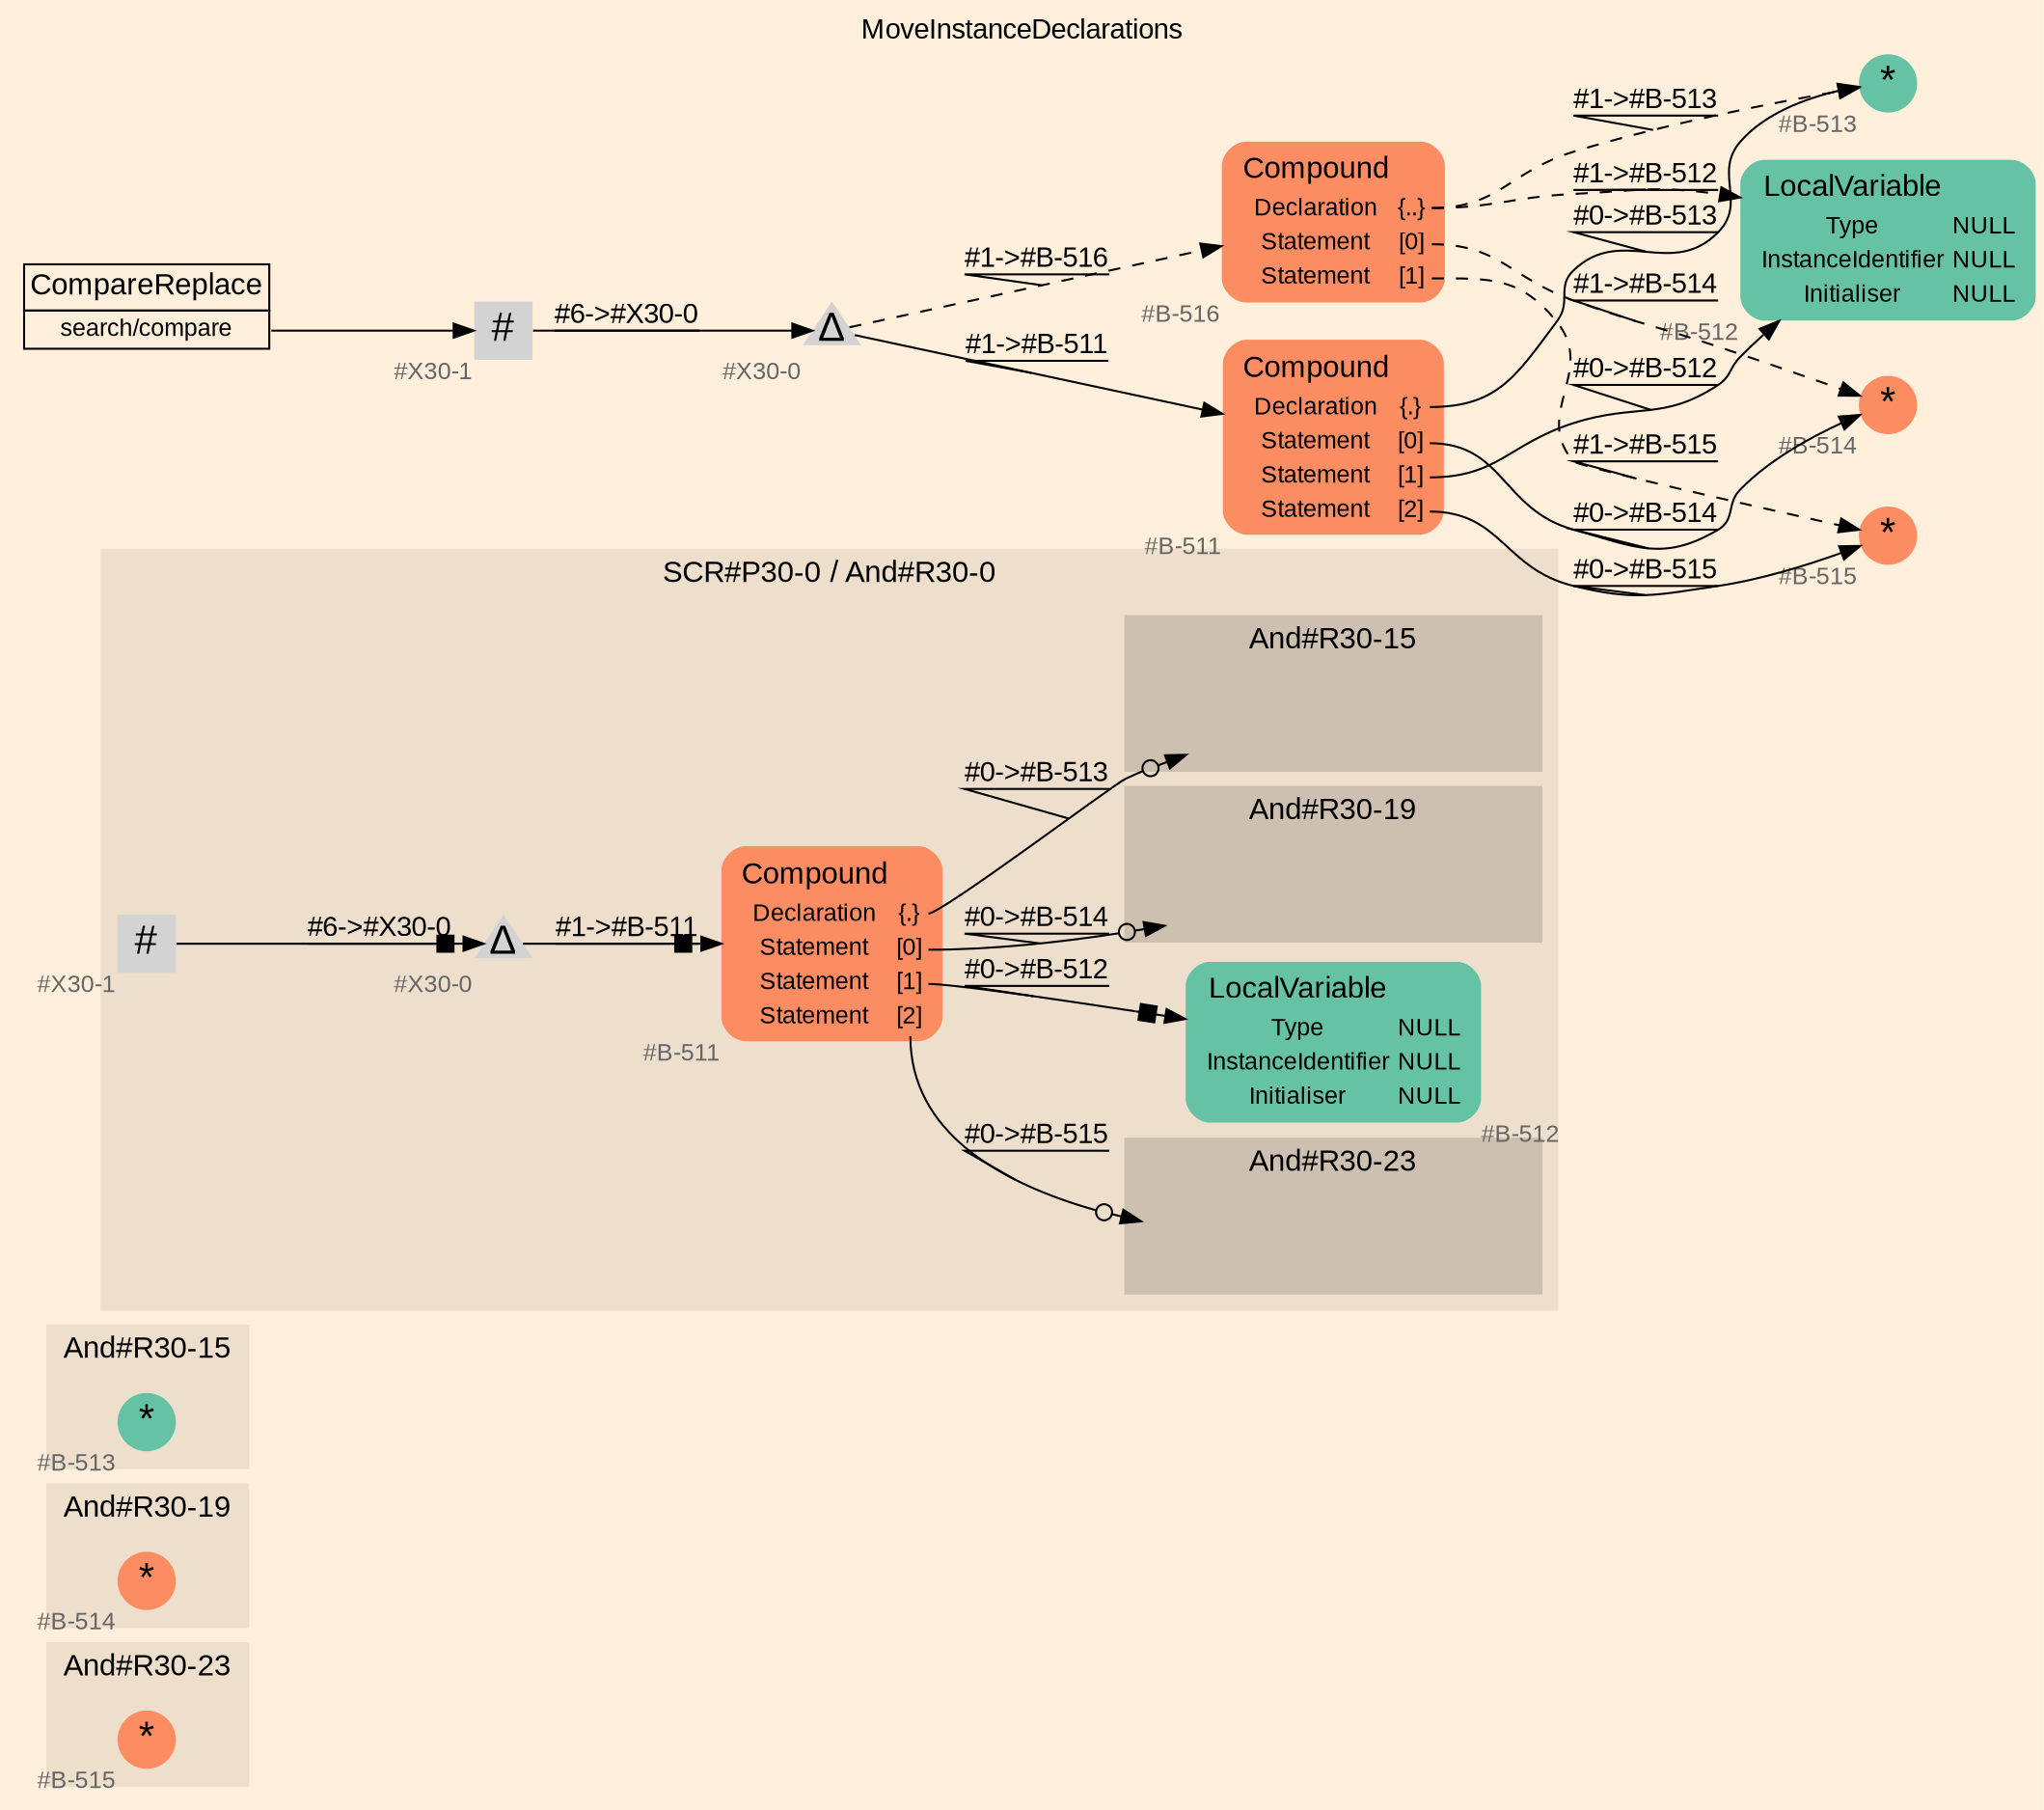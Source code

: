 digraph "MoveInstanceDeclarations" {
label = "MoveInstanceDeclarations"
labelloc = t
graph [
    rankdir = "LR"
    ranksep = 0.3
    bgcolor = antiquewhite1
    color = black
    fontcolor = black
    fontname = "Arial"
];
node [
    fontname = "Arial"
];
edge [
    fontname = "Arial"
];

// -------------------- figure And#R30-23 --------------------
// -------- region And#R30-23 ----------
subgraph "clusterAnd#R30-23" {
    label = "And#R30-23"
    style = "filled"
    color = antiquewhite2
    fontsize = "15"
    // -------- block And#R30-23/#B-515 ----------
    "And#R30-23/#B-515" [
        fillcolor = "/set28/2"
        xlabel = "#B-515"
        fontsize = "12"
        fontcolor = grey40
        shape = "circle"
        label = <<FONT COLOR="black" POINT-SIZE="20">*</FONT>>
        style = "filled"
        penwidth = 0.0
        fixedsize = true
        width = 0.4
        height = 0.4
    ];
    
}


// -------------------- figure And#R30-19 --------------------
// -------- region And#R30-19 ----------
subgraph "clusterAnd#R30-19" {
    label = "And#R30-19"
    style = "filled"
    color = antiquewhite2
    fontsize = "15"
    // -------- block And#R30-19/#B-514 ----------
    "And#R30-19/#B-514" [
        fillcolor = "/set28/2"
        xlabel = "#B-514"
        fontsize = "12"
        fontcolor = grey40
        shape = "circle"
        label = <<FONT COLOR="black" POINT-SIZE="20">*</FONT>>
        style = "filled"
        penwidth = 0.0
        fixedsize = true
        width = 0.4
        height = 0.4
    ];
    
}


// -------------------- figure And#R30-15 --------------------
// -------- region And#R30-15 ----------
subgraph "clusterAnd#R30-15" {
    label = "And#R30-15"
    style = "filled"
    color = antiquewhite2
    fontsize = "15"
    // -------- block And#R30-15/#B-513 ----------
    "And#R30-15/#B-513" [
        fillcolor = "/set28/1"
        xlabel = "#B-513"
        fontsize = "12"
        fontcolor = grey40
        shape = "circle"
        label = <<FONT COLOR="black" POINT-SIZE="20">*</FONT>>
        style = "filled"
        penwidth = 0.0
        fixedsize = true
        width = 0.4
        height = 0.4
    ];
    
}


// -------------------- figure And#R30-0 --------------------
// -------- region And#R30-0 ----------
subgraph "clusterAnd#R30-0" {
    label = "SCR#P30-0 / And#R30-0"
    style = "filled"
    color = antiquewhite2
    fontsize = "15"
    // -------- block And#R30-0/#B-511 ----------
    "And#R30-0/#B-511" [
        fillcolor = "/set28/2"
        xlabel = "#B-511"
        fontsize = "12"
        fontcolor = grey40
        shape = "plaintext"
        label = <<TABLE BORDER="0" CELLBORDER="0" CELLSPACING="0">
         <TR><TD><FONT COLOR="black" POINT-SIZE="15">Compound</FONT></TD></TR>
         <TR><TD><FONT COLOR="black" POINT-SIZE="12">Declaration</FONT></TD><TD PORT="port0"><FONT COLOR="black" POINT-SIZE="12">{.}</FONT></TD></TR>
         <TR><TD><FONT COLOR="black" POINT-SIZE="12">Statement</FONT></TD><TD PORT="port1"><FONT COLOR="black" POINT-SIZE="12">[0]</FONT></TD></TR>
         <TR><TD><FONT COLOR="black" POINT-SIZE="12">Statement</FONT></TD><TD PORT="port2"><FONT COLOR="black" POINT-SIZE="12">[1]</FONT></TD></TR>
         <TR><TD><FONT COLOR="black" POINT-SIZE="12">Statement</FONT></TD><TD PORT="port3"><FONT COLOR="black" POINT-SIZE="12">[2]</FONT></TD></TR>
        </TABLE>>
        style = "rounded,filled"
    ];
    
    // -------- block And#R30-0/#B-512 ----------
    "And#R30-0/#B-512" [
        fillcolor = "/set28/1"
        xlabel = "#B-512"
        fontsize = "12"
        fontcolor = grey40
        shape = "plaintext"
        label = <<TABLE BORDER="0" CELLBORDER="0" CELLSPACING="0">
         <TR><TD><FONT COLOR="black" POINT-SIZE="15">LocalVariable</FONT></TD></TR>
         <TR><TD><FONT COLOR="black" POINT-SIZE="12">Type</FONT></TD><TD PORT="port0"><FONT COLOR="black" POINT-SIZE="12">NULL</FONT></TD></TR>
         <TR><TD><FONT COLOR="black" POINT-SIZE="12">InstanceIdentifier</FONT></TD><TD PORT="port1"><FONT COLOR="black" POINT-SIZE="12">NULL</FONT></TD></TR>
         <TR><TD><FONT COLOR="black" POINT-SIZE="12">Initialiser</FONT></TD><TD PORT="port2"><FONT COLOR="black" POINT-SIZE="12">NULL</FONT></TD></TR>
        </TABLE>>
        style = "rounded,filled"
    ];
    
    // -------- block And#R30-0/#X30-0 ----------
    "And#R30-0/#X30-0" [
        xlabel = "#X30-0"
        fontsize = "12"
        fontcolor = grey40
        shape = "triangle"
        label = <<FONT COLOR="black" POINT-SIZE="20">Δ</FONT>>
        style = "filled"
        penwidth = 0.0
        fixedsize = true
        width = 0.4
        height = 0.4
    ];
    
    // -------- block And#R30-0/#X30-1 ----------
    "And#R30-0/#X30-1" [
        xlabel = "#X30-1"
        fontsize = "12"
        fontcolor = grey40
        shape = "square"
        label = <<FONT COLOR="black" POINT-SIZE="20">#</FONT>>
        style = "filled"
        penwidth = 0.0
        fixedsize = true
        width = 0.4
        height = 0.4
    ];
    
    // -------- region And#R30-0/And#R30-15 ----------
    subgraph "clusterAnd#R30-0/And#R30-15" {
        label = "And#R30-15"
        style = "filled"
        color = antiquewhite3
        fontsize = "15"
        // -------- block And#R30-0/And#R30-15/#B-513 ----------
        "And#R30-0/And#R30-15/#B-513" [
            fillcolor = "/set28/1"
            xlabel = "#B-513"
            fontsize = "12"
            fontcolor = grey40
            shape = "none"
            style = "invisible"
        ];
        
    }
    
    // -------- region And#R30-0/And#R30-19 ----------
    subgraph "clusterAnd#R30-0/And#R30-19" {
        label = "And#R30-19"
        style = "filled"
        color = antiquewhite3
        fontsize = "15"
        // -------- block And#R30-0/And#R30-19/#B-514 ----------
        "And#R30-0/And#R30-19/#B-514" [
            fillcolor = "/set28/2"
            xlabel = "#B-514"
            fontsize = "12"
            fontcolor = grey40
            shape = "none"
            style = "invisible"
        ];
        
    }
    
    // -------- region And#R30-0/And#R30-23 ----------
    subgraph "clusterAnd#R30-0/And#R30-23" {
        label = "And#R30-23"
        style = "filled"
        color = antiquewhite3
        fontsize = "15"
        // -------- block And#R30-0/And#R30-23/#B-515 ----------
        "And#R30-0/And#R30-23/#B-515" [
            fillcolor = "/set28/2"
            xlabel = "#B-515"
            fontsize = "12"
            fontcolor = grey40
            shape = "none"
            style = "invisible"
        ];
        
    }
    
}

"And#R30-0/#B-511":port0 -> "And#R30-0/And#R30-15/#B-513" [
    arrowhead="normalnoneodot"
    label = "#0-&gt;#B-513"
    decorate = true
    color = black
    fontcolor = black
];

"And#R30-0/#B-511":port1 -> "And#R30-0/And#R30-19/#B-514" [
    arrowhead="normalnoneodot"
    label = "#0-&gt;#B-514"
    decorate = true
    color = black
    fontcolor = black
];

"And#R30-0/#B-511":port2 -> "And#R30-0/#B-512" [
    arrowhead="normalnonebox"
    label = "#0-&gt;#B-512"
    decorate = true
    color = black
    fontcolor = black
];

"And#R30-0/#B-511":port3 -> "And#R30-0/And#R30-23/#B-515" [
    arrowhead="normalnoneodot"
    label = "#0-&gt;#B-515"
    decorate = true
    color = black
    fontcolor = black
];

"And#R30-0/#X30-0" -> "And#R30-0/#B-511" [
    arrowhead="normalnonebox"
    label = "#1-&gt;#B-511"
    decorate = true
    color = black
    fontcolor = black
];

"And#R30-0/#X30-1" -> "And#R30-0/#X30-0" [
    arrowhead="normalnonebox"
    label = "#6-&gt;#X30-0"
    decorate = true
    color = black
    fontcolor = black
];


// -------------------- transformation figure --------------------
// -------- block CR#X30-2 ----------
"CR#X30-2" [
    fillcolor = antiquewhite1
    fontsize = "12"
    fontcolor = grey40
    shape = "plaintext"
    label = <<TABLE BORDER="0" CELLBORDER="1" CELLSPACING="0">
     <TR><TD><FONT COLOR="black" POINT-SIZE="15">CompareReplace</FONT></TD></TR>
     <TR><TD PORT="port0"><FONT COLOR="black" POINT-SIZE="12">search/compare</FONT></TD></TR>
    </TABLE>>
    style = "filled"
    color = black
];

// -------- block #X30-1 ----------
"#X30-1" [
    xlabel = "#X30-1"
    fontsize = "12"
    fontcolor = grey40
    shape = "square"
    label = <<FONT COLOR="black" POINT-SIZE="20">#</FONT>>
    style = "filled"
    penwidth = 0.0
    fixedsize = true
    width = 0.4
    height = 0.4
];

// -------- block #X30-0 ----------
"#X30-0" [
    xlabel = "#X30-0"
    fontsize = "12"
    fontcolor = grey40
    shape = "triangle"
    label = <<FONT COLOR="black" POINT-SIZE="20">Δ</FONT>>
    style = "filled"
    penwidth = 0.0
    fixedsize = true
    width = 0.4
    height = 0.4
];

// -------- block #B-511 ----------
"#B-511" [
    fillcolor = "/set28/2"
    xlabel = "#B-511"
    fontsize = "12"
    fontcolor = grey40
    shape = "plaintext"
    label = <<TABLE BORDER="0" CELLBORDER="0" CELLSPACING="0">
     <TR><TD><FONT COLOR="black" POINT-SIZE="15">Compound</FONT></TD></TR>
     <TR><TD><FONT COLOR="black" POINT-SIZE="12">Declaration</FONT></TD><TD PORT="port0"><FONT COLOR="black" POINT-SIZE="12">{.}</FONT></TD></TR>
     <TR><TD><FONT COLOR="black" POINT-SIZE="12">Statement</FONT></TD><TD PORT="port1"><FONT COLOR="black" POINT-SIZE="12">[0]</FONT></TD></TR>
     <TR><TD><FONT COLOR="black" POINT-SIZE="12">Statement</FONT></TD><TD PORT="port2"><FONT COLOR="black" POINT-SIZE="12">[1]</FONT></TD></TR>
     <TR><TD><FONT COLOR="black" POINT-SIZE="12">Statement</FONT></TD><TD PORT="port3"><FONT COLOR="black" POINT-SIZE="12">[2]</FONT></TD></TR>
    </TABLE>>
    style = "rounded,filled"
];

// -------- block #B-513 ----------
"#B-513" [
    fillcolor = "/set28/1"
    xlabel = "#B-513"
    fontsize = "12"
    fontcolor = grey40
    shape = "circle"
    label = <<FONT COLOR="black" POINT-SIZE="20">*</FONT>>
    style = "filled"
    penwidth = 0.0
    fixedsize = true
    width = 0.4
    height = 0.4
];

// -------- block #B-514 ----------
"#B-514" [
    fillcolor = "/set28/2"
    xlabel = "#B-514"
    fontsize = "12"
    fontcolor = grey40
    shape = "circle"
    label = <<FONT COLOR="black" POINT-SIZE="20">*</FONT>>
    style = "filled"
    penwidth = 0.0
    fixedsize = true
    width = 0.4
    height = 0.4
];

// -------- block #B-512 ----------
"#B-512" [
    fillcolor = "/set28/1"
    xlabel = "#B-512"
    fontsize = "12"
    fontcolor = grey40
    shape = "plaintext"
    label = <<TABLE BORDER="0" CELLBORDER="0" CELLSPACING="0">
     <TR><TD><FONT COLOR="black" POINT-SIZE="15">LocalVariable</FONT></TD></TR>
     <TR><TD><FONT COLOR="black" POINT-SIZE="12">Type</FONT></TD><TD PORT="port0"><FONT COLOR="black" POINT-SIZE="12">NULL</FONT></TD></TR>
     <TR><TD><FONT COLOR="black" POINT-SIZE="12">InstanceIdentifier</FONT></TD><TD PORT="port1"><FONT COLOR="black" POINT-SIZE="12">NULL</FONT></TD></TR>
     <TR><TD><FONT COLOR="black" POINT-SIZE="12">Initialiser</FONT></TD><TD PORT="port2"><FONT COLOR="black" POINT-SIZE="12">NULL</FONT></TD></TR>
    </TABLE>>
    style = "rounded,filled"
];

// -------- block #B-515 ----------
"#B-515" [
    fillcolor = "/set28/2"
    xlabel = "#B-515"
    fontsize = "12"
    fontcolor = grey40
    shape = "circle"
    label = <<FONT COLOR="black" POINT-SIZE="20">*</FONT>>
    style = "filled"
    penwidth = 0.0
    fixedsize = true
    width = 0.4
    height = 0.4
];

// -------- block #B-516 ----------
"#B-516" [
    fillcolor = "/set28/2"
    xlabel = "#B-516"
    fontsize = "12"
    fontcolor = grey40
    shape = "plaintext"
    label = <<TABLE BORDER="0" CELLBORDER="0" CELLSPACING="0">
     <TR><TD><FONT COLOR="black" POINT-SIZE="15">Compound</FONT></TD></TR>
     <TR><TD><FONT COLOR="black" POINT-SIZE="12">Declaration</FONT></TD><TD PORT="port0"><FONT COLOR="black" POINT-SIZE="12">{..}</FONT></TD></TR>
     <TR><TD><FONT COLOR="black" POINT-SIZE="12">Statement</FONT></TD><TD PORT="port1"><FONT COLOR="black" POINT-SIZE="12">[0]</FONT></TD></TR>
     <TR><TD><FONT COLOR="black" POINT-SIZE="12">Statement</FONT></TD><TD PORT="port2"><FONT COLOR="black" POINT-SIZE="12">[1]</FONT></TD></TR>
    </TABLE>>
    style = "rounded,filled"
];

"CR#X30-2":port0 -> "#X30-1" [
    label = ""
    decorate = true
    color = black
    fontcolor = black
];

"#X30-1" -> "#X30-0" [
    label = "#6-&gt;#X30-0"
    decorate = true
    color = black
    fontcolor = black
];

"#X30-0" -> "#B-511" [
    label = "#1-&gt;#B-511"
    decorate = true
    color = black
    fontcolor = black
];

"#X30-0" -> "#B-516" [
    style="dashed"
    label = "#1-&gt;#B-516"
    decorate = true
    color = black
    fontcolor = black
];

"#B-511":port0 -> "#B-513" [
    label = "#0-&gt;#B-513"
    decorate = true
    color = black
    fontcolor = black
];

"#B-511":port1 -> "#B-514" [
    label = "#0-&gt;#B-514"
    decorate = true
    color = black
    fontcolor = black
];

"#B-511":port2 -> "#B-512" [
    label = "#0-&gt;#B-512"
    decorate = true
    color = black
    fontcolor = black
];

"#B-511":port3 -> "#B-515" [
    label = "#0-&gt;#B-515"
    decorate = true
    color = black
    fontcolor = black
];

"#B-516":port0 -> "#B-512" [
    style="dashed"
    label = "#1-&gt;#B-512"
    decorate = true
    color = black
    fontcolor = black
];

"#B-516":port0 -> "#B-513" [
    style="dashed"
    label = "#1-&gt;#B-513"
    decorate = true
    color = black
    fontcolor = black
];

"#B-516":port1 -> "#B-514" [
    style="dashed"
    label = "#1-&gt;#B-514"
    decorate = true
    color = black
    fontcolor = black
];

"#B-516":port2 -> "#B-515" [
    style="dashed"
    label = "#1-&gt;#B-515"
    decorate = true
    color = black
    fontcolor = black
];


}
